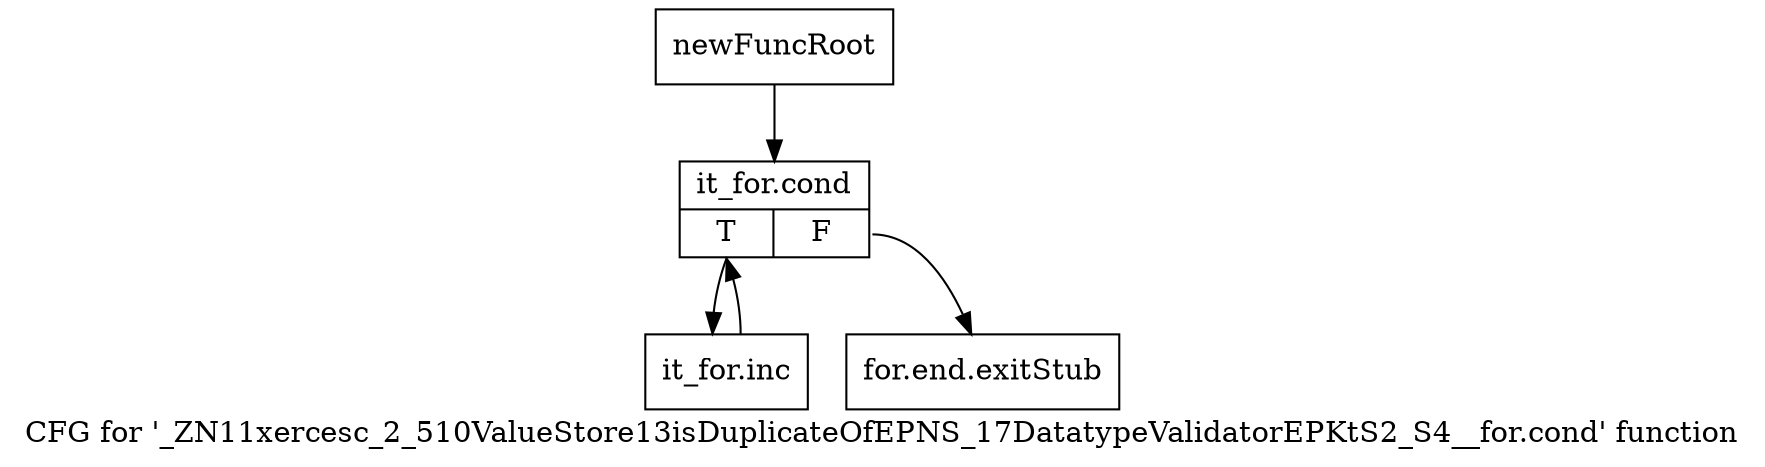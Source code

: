 digraph "CFG for '_ZN11xercesc_2_510ValueStore13isDuplicateOfEPNS_17DatatypeValidatorEPKtS2_S4__for.cond' function" {
	label="CFG for '_ZN11xercesc_2_510ValueStore13isDuplicateOfEPNS_17DatatypeValidatorEPKtS2_S4__for.cond' function";

	Node0x9ac2b60 [shape=record,label="{newFuncRoot}"];
	Node0x9ac2b60 -> Node0x9ac2c00;
	Node0x9ac2bb0 [shape=record,label="{for.end.exitStub}"];
	Node0x9ac2c00 [shape=record,label="{it_for.cond|{<s0>T|<s1>F}}"];
	Node0x9ac2c00:s0 -> Node0x9ac2c50;
	Node0x9ac2c00:s1 -> Node0x9ac2bb0;
	Node0x9ac2c50 [shape=record,label="{it_for.inc}"];
	Node0x9ac2c50 -> Node0x9ac2c00;
}
